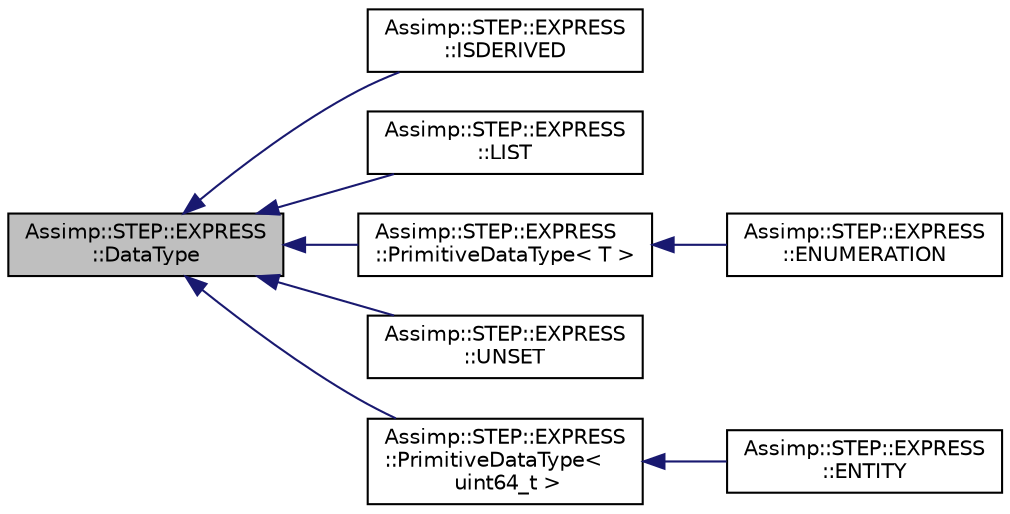 digraph "Assimp::STEP::EXPRESS::DataType"
{
  edge [fontname="Helvetica",fontsize="10",labelfontname="Helvetica",labelfontsize="10"];
  node [fontname="Helvetica",fontsize="10",shape=record];
  rankdir="LR";
  Node1 [label="Assimp::STEP::EXPRESS\l::DataType",height=0.2,width=0.4,color="black", fillcolor="grey75", style="filled", fontcolor="black"];
  Node1 -> Node2 [dir="back",color="midnightblue",fontsize="10",style="solid"];
  Node2 [label="Assimp::STEP::EXPRESS\l::ISDERIVED",height=0.2,width=0.4,color="black", fillcolor="white", style="filled",URL="$class_assimp_1_1_s_t_e_p_1_1_e_x_p_r_e_s_s_1_1_i_s_d_e_r_i_v_e_d.html"];
  Node1 -> Node3 [dir="back",color="midnightblue",fontsize="10",style="solid"];
  Node3 [label="Assimp::STEP::EXPRESS\l::LIST",height=0.2,width=0.4,color="black", fillcolor="white", style="filled",URL="$class_assimp_1_1_s_t_e_p_1_1_e_x_p_r_e_s_s_1_1_l_i_s_t.html"];
  Node1 -> Node4 [dir="back",color="midnightblue",fontsize="10",style="solid"];
  Node4 [label="Assimp::STEP::EXPRESS\l::PrimitiveDataType\< T \>",height=0.2,width=0.4,color="black", fillcolor="white", style="filled",URL="$class_assimp_1_1_s_t_e_p_1_1_e_x_p_r_e_s_s_1_1_primitive_data_type.html"];
  Node4 -> Node5 [dir="back",color="midnightblue",fontsize="10",style="solid"];
  Node5 [label="Assimp::STEP::EXPRESS\l::ENUMERATION",height=0.2,width=0.4,color="black", fillcolor="white", style="filled",URL="$class_assimp_1_1_s_t_e_p_1_1_e_x_p_r_e_s_s_1_1_e_n_u_m_e_r_a_t_i_o_n.html"];
  Node1 -> Node6 [dir="back",color="midnightblue",fontsize="10",style="solid"];
  Node6 [label="Assimp::STEP::EXPRESS\l::UNSET",height=0.2,width=0.4,color="black", fillcolor="white", style="filled",URL="$class_assimp_1_1_s_t_e_p_1_1_e_x_p_r_e_s_s_1_1_u_n_s_e_t.html"];
  Node1 -> Node7 [dir="back",color="midnightblue",fontsize="10",style="solid"];
  Node7 [label="Assimp::STEP::EXPRESS\l::PrimitiveDataType\<\l uint64_t \>",height=0.2,width=0.4,color="black", fillcolor="white", style="filled",URL="$class_assimp_1_1_s_t_e_p_1_1_e_x_p_r_e_s_s_1_1_primitive_data_type.html"];
  Node7 -> Node8 [dir="back",color="midnightblue",fontsize="10",style="solid"];
  Node8 [label="Assimp::STEP::EXPRESS\l::ENTITY",height=0.2,width=0.4,color="black", fillcolor="white", style="filled",URL="$class_assimp_1_1_s_t_e_p_1_1_e_x_p_r_e_s_s_1_1_e_n_t_i_t_y.html"];
}
